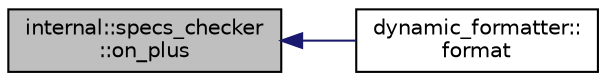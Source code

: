 digraph "internal::specs_checker::on_plus"
{
  edge [fontname="Helvetica",fontsize="10",labelfontname="Helvetica",labelfontsize="10"];
  node [fontname="Helvetica",fontsize="10",shape=record];
  rankdir="LR";
  Node1 [label="internal::specs_checker\l::on_plus",height=0.2,width=0.4,color="black", fillcolor="grey75", style="filled" fontcolor="black"];
  Node1 -> Node2 [dir="back",color="midnightblue",fontsize="10",style="solid",fontname="Helvetica"];
  Node2 [label="dynamic_formatter::\lformat",height=0.2,width=0.4,color="black", fillcolor="white", style="filled",URL="$classdynamic__formatter.html#ad409c112b5d8058d65e3b96d20c4a524"];
}
